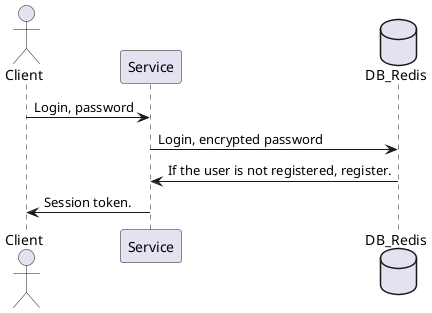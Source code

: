 @startuml
actor Client
Client -> Service: Login, password
database DB_Redis
Service -> DB_Redis: Login, encrypted password
DB_Redis -> Service: If the user is not registered, register.
Service -> Client: Session token.
@enduml
